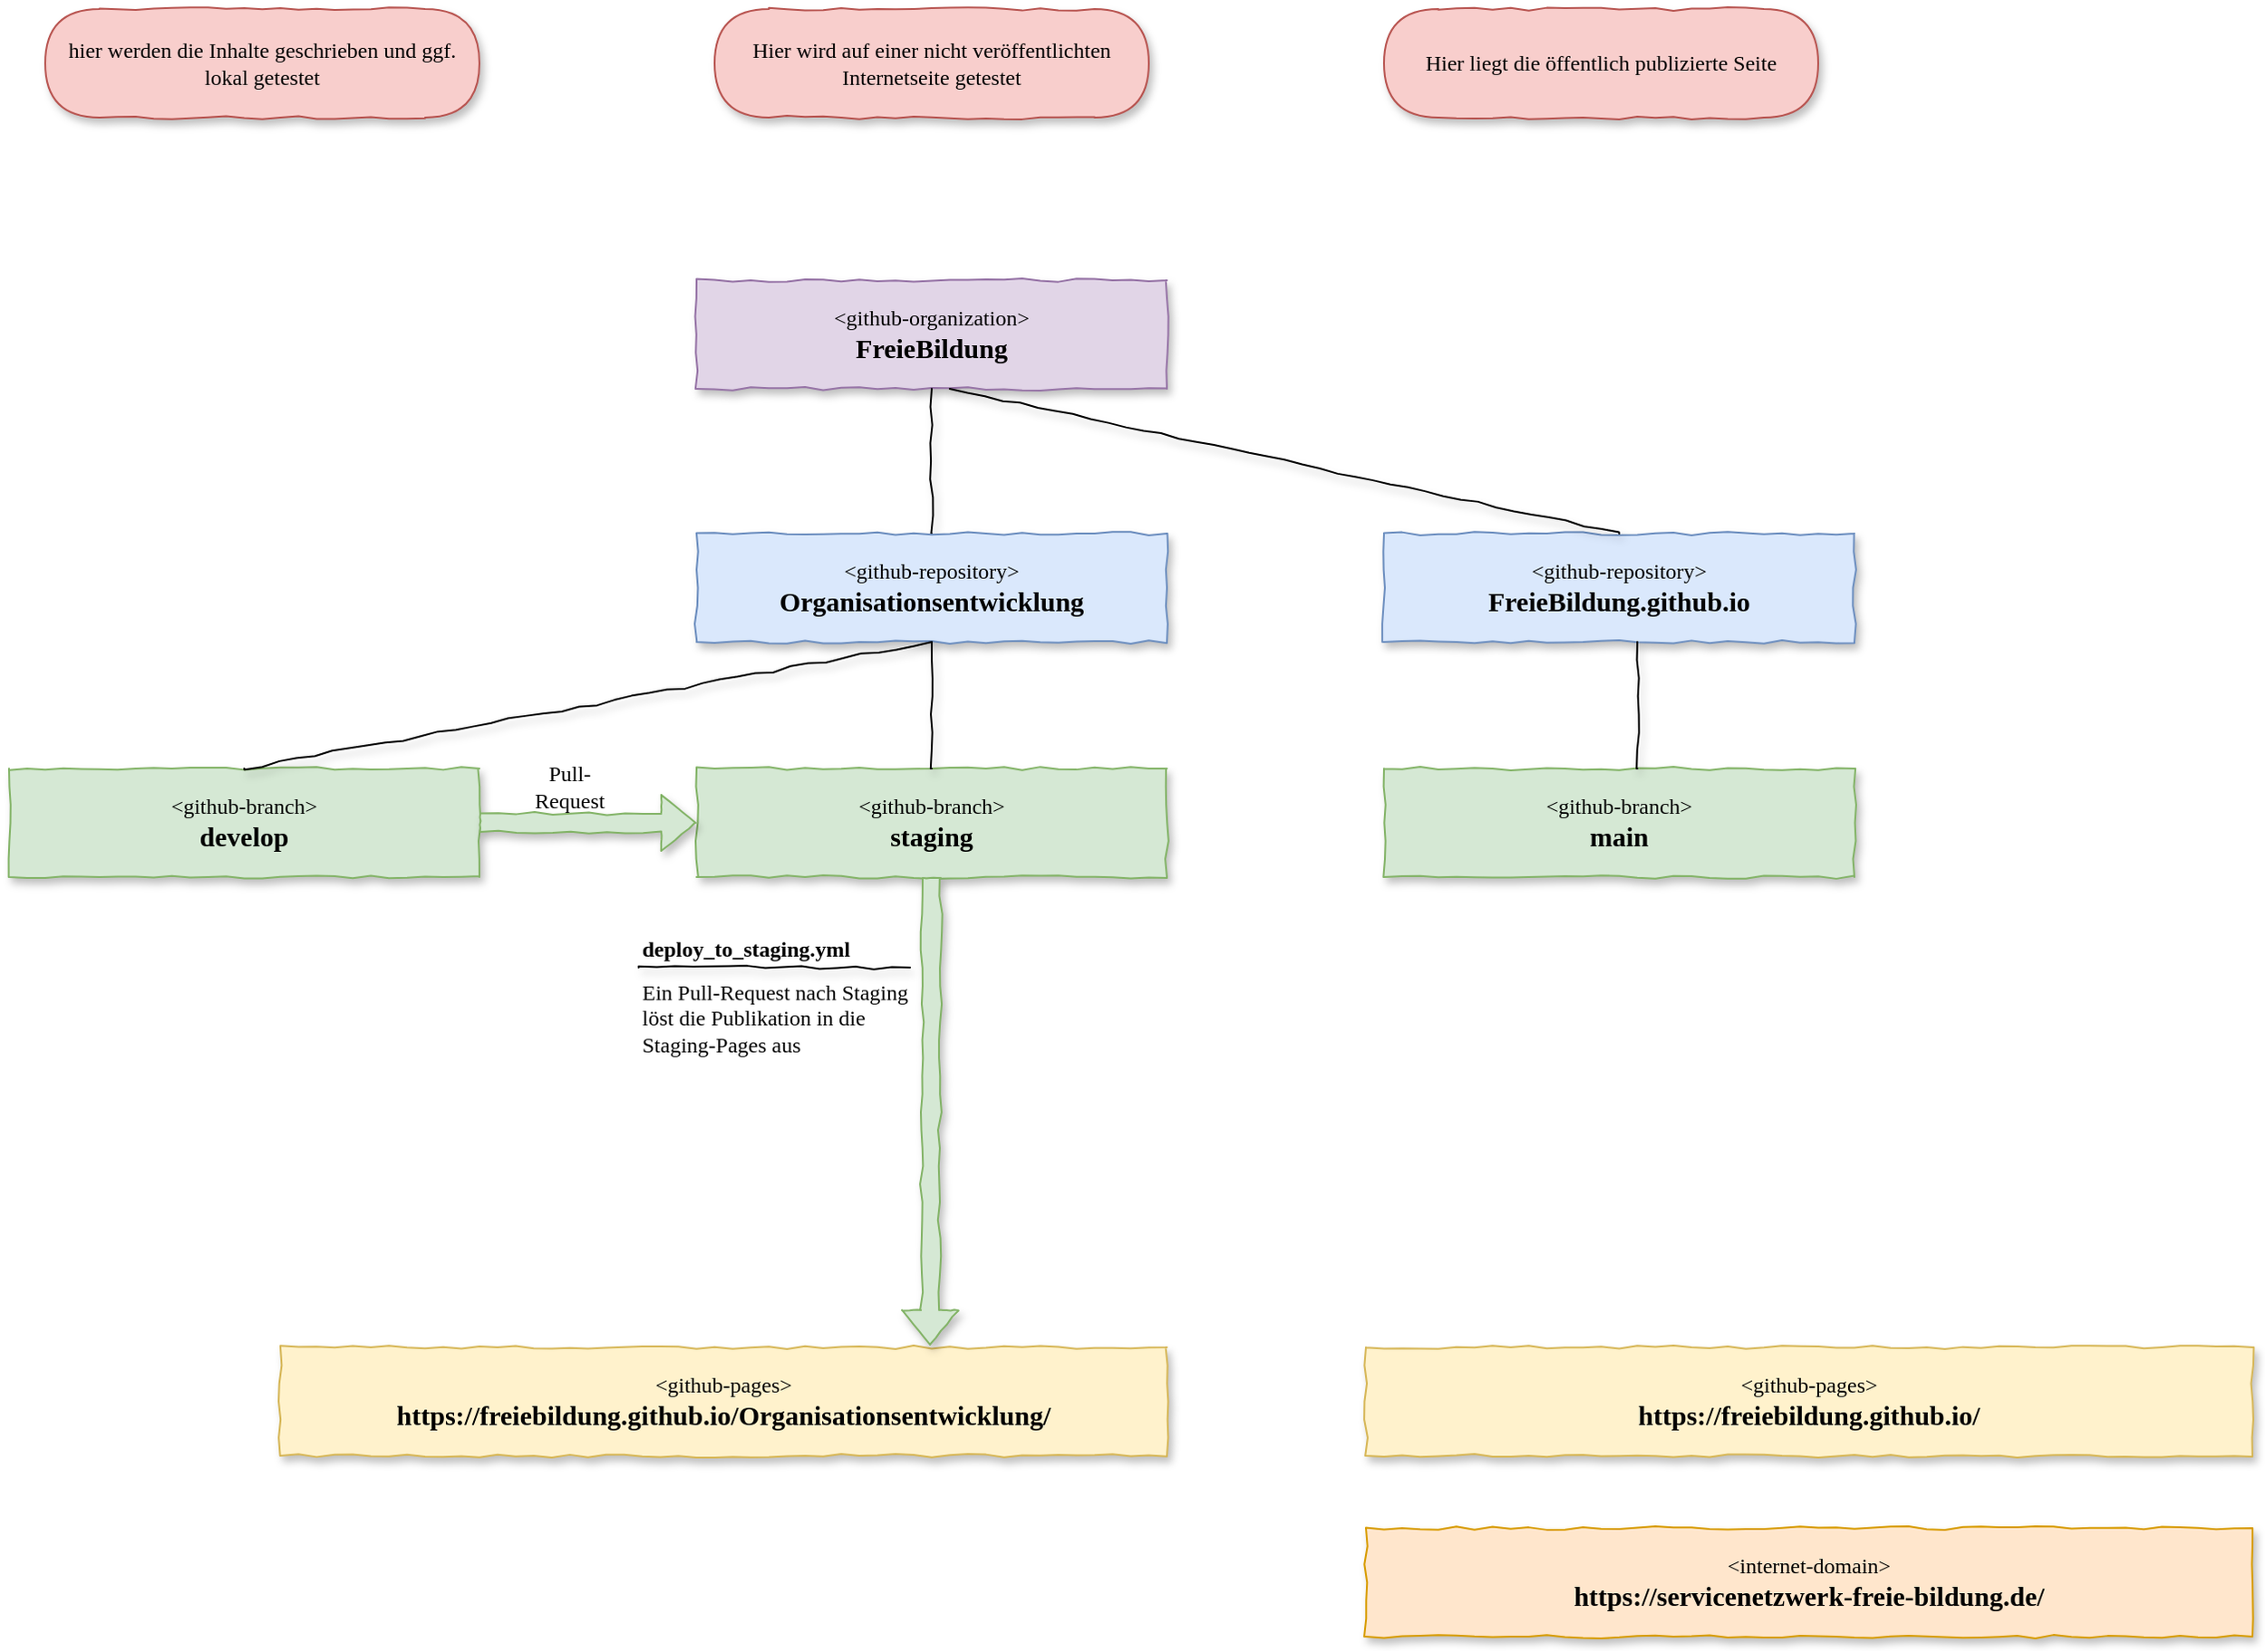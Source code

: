<mxfile version="14.4.2" type="device"><diagram id="SfIg9ZehUagJYM4pW7xx" name="staging"><mxGraphModel dx="2703" dy="2123" grid="1" gridSize="10" guides="1" tooltips="1" connect="1" arrows="1" fold="1" page="1" pageScale="1" pageWidth="1169" pageHeight="827" math="0" shadow="0"><root><mxCell id="0"/><mxCell id="1" parent="0"/><mxCell id="Q2lMafh3maAkQUWObI2H-1" value="&amp;lt;github-organization&amp;gt;&lt;br&gt;&lt;b&gt;&lt;font style=&quot;font-size: 15px&quot;&gt;FreieBildung&lt;/font&gt;&lt;/b&gt;" style="rounded=0;whiteSpace=wrap;html=1;fontFamily=Comic Sans MS;shadow=1;sketch=1;sketchStyle=comic;fillColor=#e1d5e7;strokeColor=#9673a6;" parent="1" vertex="1"><mxGeometry x="300" y="20" width="260" height="60" as="geometry"/></mxCell><mxCell id="Q2lMafh3maAkQUWObI2H-2" value="" style="endArrow=none;html=1;fontFamily=Comic Sans MS;sketch=1;shadow=1;sketchStyle=comic;entryX=0.5;entryY=1;entryDx=0;entryDy=0;" parent="1" source="Q2lMafh3maAkQUWObI2H-3" target="Q2lMafh3maAkQUWObI2H-1" edge="1"><mxGeometry width="50" height="50" relative="1" as="geometry"><mxPoint x="120" y="210" as="sourcePoint"/><mxPoint x="170" y="160" as="targetPoint"/></mxGeometry></mxCell><mxCell id="Q2lMafh3maAkQUWObI2H-3" value="&amp;lt;github-repository&amp;gt;&lt;br&gt;&lt;b&gt;&lt;font style=&quot;font-size: 15px&quot;&gt;Organisationsentwicklung&lt;/font&gt;&lt;/b&gt;" style="rounded=0;whiteSpace=wrap;html=1;fontFamily=Comic Sans MS;shadow=1;sketch=1;sketchStyle=comic;fillColor=#dae8fc;strokeColor=#6c8ebf;" parent="1" vertex="1"><mxGeometry x="300" y="160" width="260" height="60" as="geometry"/></mxCell><mxCell id="Q2lMafh3maAkQUWObI2H-4" value="&amp;lt;github-repository&amp;gt;&lt;br&gt;&lt;b&gt;&lt;font style=&quot;font-size: 15px&quot;&gt;FreieBildung.github.io&lt;/font&gt;&lt;/b&gt;" style="rounded=0;whiteSpace=wrap;html=1;fontFamily=Comic Sans MS;shadow=1;sketch=1;sketchStyle=comic;fillColor=#dae8fc;strokeColor=#6c8ebf;" parent="1" vertex="1"><mxGeometry x="680" y="160" width="260" height="60" as="geometry"/></mxCell><mxCell id="Q2lMafh3maAkQUWObI2H-5" value="&amp;lt;github-branch&amp;gt;&lt;br&gt;&lt;b&gt;&lt;font style=&quot;font-size: 15px&quot;&gt;staging&lt;/font&gt;&lt;/b&gt;" style="rounded=0;whiteSpace=wrap;html=1;fontFamily=Comic Sans MS;shadow=1;sketch=1;sketchStyle=comic;fillColor=#d5e8d4;strokeColor=#82b366;" parent="1" vertex="1"><mxGeometry x="300" y="290" width="260" height="60" as="geometry"/></mxCell><mxCell id="Q2lMafh3maAkQUWObI2H-6" value="&amp;lt;github-branch&amp;gt;&lt;br&gt;&lt;b&gt;&lt;font style=&quot;font-size: 15px&quot;&gt;develop&lt;/font&gt;&lt;/b&gt;" style="rounded=0;whiteSpace=wrap;html=1;fontFamily=Comic Sans MS;shadow=1;sketch=1;sketchStyle=comic;fillColor=#d5e8d4;strokeColor=#82b366;" parent="1" vertex="1"><mxGeometry x="-80" y="290" width="260" height="60" as="geometry"/></mxCell><mxCell id="Q2lMafh3maAkQUWObI2H-7" value="&amp;lt;github-branch&amp;gt;&lt;br&gt;&lt;b&gt;&lt;font style=&quot;font-size: 15px&quot;&gt;main&lt;/font&gt;&lt;/b&gt;" style="rounded=0;whiteSpace=wrap;html=1;fontFamily=Comic Sans MS;shadow=1;sketch=1;sketchStyle=comic;fillColor=#d5e8d4;strokeColor=#82b366;" parent="1" vertex="1"><mxGeometry x="680" y="290" width="260" height="60" as="geometry"/></mxCell><mxCell id="Q2lMafh3maAkQUWObI2H-8" value="&amp;lt;github-pages&amp;gt;&lt;br&gt;&lt;b&gt;&lt;font style=&quot;font-size: 15px&quot;&gt;https://freiebildung.github.io/Organisationsentwicklung/&lt;/font&gt;&lt;/b&gt;" style="rounded=0;whiteSpace=wrap;html=1;fontFamily=Comic Sans MS;shadow=1;sketch=1;sketchStyle=comic;fillColor=#fff2cc;strokeColor=#d6b656;" parent="1" vertex="1"><mxGeometry x="70" y="610" width="490" height="60" as="geometry"/></mxCell><mxCell id="Q2lMafh3maAkQUWObI2H-11" value="" style="shape=flexArrow;endArrow=classic;html=1;shadow=1;fontFamily=Comic Sans MS;sketch=1;sketchStyle=comic;fillColor=#d5e8d4;strokeColor=#82b366;exitX=1;exitY=0.5;exitDx=0;exitDy=0;entryX=0;entryY=0.5;entryDx=0;entryDy=0;" parent="1" source="Q2lMafh3maAkQUWObI2H-6" target="Q2lMafh3maAkQUWObI2H-5" edge="1"><mxGeometry width="50" height="50" relative="1" as="geometry"><mxPoint x="270" y="500" as="sourcePoint"/><mxPoint x="320" y="450" as="targetPoint"/></mxGeometry></mxCell><mxCell id="Q2lMafh3maAkQUWObI2H-14" value="&lt;span style=&quot;color: rgb(0 , 0 , 0) ; font-family: &amp;#34;comic sans ms&amp;#34; ; font-size: 12px ; font-style: normal ; font-weight: 400 ; letter-spacing: normal ; text-align: center ; text-indent: 0px ; text-transform: none ; word-spacing: 0px ; display: inline ; float: none&quot;&gt;Ein Pull-Request nach Staging löst die Publikation in die Staging-Pages aus&lt;/span&gt;" style="text;whiteSpace=wrap;html=1;fontFamily=Comic Sans MS;labelBackgroundColor=none;" parent="1" vertex="1"><mxGeometry x="268" y="400" width="150" height="30" as="geometry"/></mxCell><mxCell id="Q2lMafh3maAkQUWObI2H-18" value="deploy_to_staging.yml" style="text;html=1;strokeColor=none;fillColor=none;align=left;verticalAlign=middle;whiteSpace=wrap;rounded=0;shadow=1;labelBackgroundColor=none;sketch=1;sketchStyle=comic;fontFamily=Comic Sans MS;fontStyle=1" parent="1" vertex="1"><mxGeometry x="268" y="380" width="40" height="20" as="geometry"/></mxCell><mxCell id="Q2lMafh3maAkQUWObI2H-22" value="" style="endArrow=none;html=1;fontFamily=Comic Sans MS;sketch=1;shadow=1;sketchStyle=comic;entryX=1;entryY=0;entryDx=0;entryDy=0;exitX=0;exitY=1;exitDx=0;exitDy=0;" parent="1" source="Q2lMafh3maAkQUWObI2H-18" target="Q2lMafh3maAkQUWObI2H-14" edge="1"><mxGeometry width="50" height="50" relative="1" as="geometry"><mxPoint x="288" y="400.0" as="sourcePoint"/><mxPoint x="338" y="350.0" as="targetPoint"/></mxGeometry></mxCell><mxCell id="Q2lMafh3maAkQUWObI2H-17" value="" style="shape=flexArrow;endArrow=classic;html=1;shadow=1;fontFamily=Comic Sans MS;sketch=1;sketchStyle=comic;fillColor=#d5e8d4;strokeColor=#82b366;exitX=0.5;exitY=1;exitDx=0;exitDy=0;" parent="1" source="Q2lMafh3maAkQUWObI2H-5" edge="1"><mxGeometry width="50" height="50" relative="1" as="geometry"><mxPoint x="474.0" y="510" as="sourcePoint"/><mxPoint x="429" y="609" as="targetPoint"/></mxGeometry></mxCell><mxCell id="Q2lMafh3maAkQUWObI2H-23" value="Pull-Request" style="text;html=1;strokeColor=none;fillColor=none;align=center;verticalAlign=middle;whiteSpace=wrap;rounded=0;shadow=1;labelBackgroundColor=none;sketch=1;sketchStyle=comic;fontFamily=Comic Sans MS;" parent="1" vertex="1"><mxGeometry x="210" y="290" width="40" height="20" as="geometry"/></mxCell><mxCell id="Q2lMafh3maAkQUWObI2H-24" value="" style="endArrow=none;html=1;fontFamily=Comic Sans MS;sketch=1;shadow=1;sketchStyle=comic;exitX=0.5;exitY=0;exitDx=0;exitDy=0;" parent="1" source="Q2lMafh3maAkQUWObI2H-4" edge="1"><mxGeometry width="50" height="50" relative="1" as="geometry"><mxPoint x="449.455" y="170" as="sourcePoint"/><mxPoint x="440" y="80" as="targetPoint"/></mxGeometry></mxCell><mxCell id="Q2lMafh3maAkQUWObI2H-25" value="" style="endArrow=none;html=1;fontFamily=Comic Sans MS;sketch=1;shadow=1;sketchStyle=comic;entryX=0.5;entryY=1;entryDx=0;entryDy=0;exitX=0.5;exitY=0;exitDx=0;exitDy=0;" parent="1" source="Q2lMafh3maAkQUWObI2H-6" target="Q2lMafh3maAkQUWObI2H-3" edge="1"><mxGeometry width="50" height="50" relative="1" as="geometry"><mxPoint x="449.455" y="170" as="sourcePoint"/><mxPoint x="448" y="90" as="targetPoint"/></mxGeometry></mxCell><mxCell id="Q2lMafh3maAkQUWObI2H-26" value="" style="endArrow=none;html=1;fontFamily=Comic Sans MS;sketch=1;shadow=1;sketchStyle=comic;exitX=0.5;exitY=0;exitDx=0;exitDy=0;" parent="1" source="Q2lMafh3maAkQUWObI2H-5" edge="1"><mxGeometry width="50" height="50" relative="1" as="geometry"><mxPoint x="60" y="440" as="sourcePoint"/><mxPoint x="430" y="220" as="targetPoint"/></mxGeometry></mxCell><mxCell id="fT35Rnp8yIrbImqnS2Vu-1" value="&amp;lt;github-pages&amp;gt;&lt;br&gt;&lt;b&gt;&lt;font style=&quot;font-size: 15px&quot;&gt;https://freiebildung.github.io/&lt;/font&gt;&lt;/b&gt;" style="rounded=0;whiteSpace=wrap;html=1;fontFamily=Comic Sans MS;shadow=1;sketch=1;sketchStyle=comic;fillColor=#fff2cc;strokeColor=#d6b656;" vertex="1" parent="1"><mxGeometry x="670" y="610" width="490" height="60" as="geometry"/></mxCell><mxCell id="fT35Rnp8yIrbImqnS2Vu-2" value="&amp;lt;internet-domain&amp;gt;&lt;br&gt;&lt;b&gt;&lt;font style=&quot;font-size: 15px&quot;&gt;https://servicenetzwerk-freie-bildung.de/&lt;/font&gt;&lt;/b&gt;" style="rounded=0;whiteSpace=wrap;html=1;fontFamily=Comic Sans MS;shadow=1;sketch=1;sketchStyle=comic;fillColor=#ffe6cc;strokeColor=#d79b00;" vertex="1" parent="1"><mxGeometry x="670" y="710" width="490" height="60" as="geometry"/></mxCell><mxCell id="fT35Rnp8yIrbImqnS2Vu-3" value="" style="endArrow=none;html=1;fontFamily=Comic Sans MS;sketch=1;shadow=1;sketchStyle=comic;exitX=0.5;exitY=0;exitDx=0;exitDy=0;" edge="1" parent="1"><mxGeometry width="50" height="50" relative="1" as="geometry"><mxPoint x="820.0" y="290" as="sourcePoint"/><mxPoint x="820.0" y="220" as="targetPoint"/></mxGeometry></mxCell><mxCell id="fT35Rnp8yIrbImqnS2Vu-4" value="hier werden die Inhalte geschrieben und ggf. lokal getestet" style="rounded=1;whiteSpace=wrap;html=1;arcSize=50;shadow=1;sketch=1;sketchStyle=comic;fontFamily=Comic Sans MS;fillColor=#f8cecc;strokeColor=#b85450;" vertex="1" parent="1"><mxGeometry x="-60" y="-130" width="240" height="60" as="geometry"/></mxCell><mxCell id="fT35Rnp8yIrbImqnS2Vu-5" value="Hier wird auf einer nicht veröffentlichten Internetseite getestet" style="rounded=1;whiteSpace=wrap;html=1;arcSize=50;shadow=1;sketch=1;sketchStyle=comic;fontFamily=Comic Sans MS;fillColor=#f8cecc;strokeColor=#b85450;" vertex="1" parent="1"><mxGeometry x="310" y="-130" width="240" height="60" as="geometry"/></mxCell><mxCell id="fT35Rnp8yIrbImqnS2Vu-6" value="Hier liegt die öffentlich publizierte Seite" style="rounded=1;whiteSpace=wrap;html=1;arcSize=50;shadow=1;sketch=1;sketchStyle=comic;fontFamily=Comic Sans MS;fillColor=#f8cecc;strokeColor=#b85450;" vertex="1" parent="1"><mxGeometry x="680" y="-130" width="240" height="60" as="geometry"/></mxCell></root></mxGraphModel></diagram></mxfile>